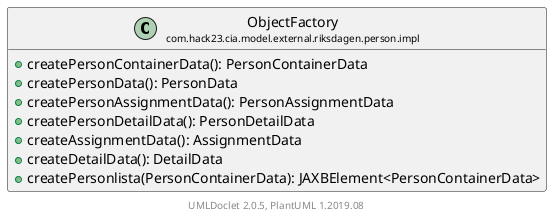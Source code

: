 @startuml
    set namespaceSeparator none
    hide empty fields
    hide empty methods

    class "<size:14>ObjectFactory\n<size:10>com.hack23.cia.model.external.riksdagen.person.impl" as com.hack23.cia.model.external.riksdagen.person.impl.ObjectFactory [[ObjectFactory.html]] {
        +createPersonContainerData(): PersonContainerData
        +createPersonData(): PersonData
        +createPersonAssignmentData(): PersonAssignmentData
        +createPersonDetailData(): PersonDetailData
        +createAssignmentData(): AssignmentData
        +createDetailData(): DetailData
        +createPersonlista(PersonContainerData): JAXBElement<PersonContainerData>
    }

    center footer UMLDoclet 2.0.5, PlantUML 1.2019.08
@enduml
